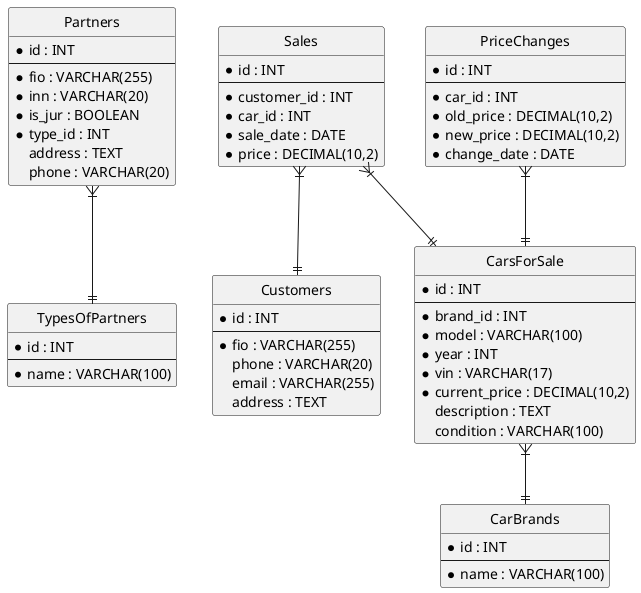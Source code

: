 @startuml
hide circle

entity "Partners" as partners {
  *id : INT
  --
  *fio : VARCHAR(255)
  *inn : VARCHAR(20)
  *is_jur : BOOLEAN
  *type_id : INT
  address : TEXT
  phone : VARCHAR(20)
}

entity "TypesOfPartners" as types {
  *id : INT
  --
  *name : VARCHAR(100)
}

entity "CarBrands" as brands {
  *id : INT
  --
  *name : VARCHAR(100)
}

entity "Customers" as customers {
  *id : INT
  --
  *fio : VARCHAR(255)
  phone : VARCHAR(20)
  email : VARCHAR(255)
  address : TEXT
}

entity "Sales" as sales {
  *id : INT
  --
  *customer_id : INT
  *car_id : INT
  *sale_date : DATE
  *price : DECIMAL(10,2)
}

entity "CarsForSale" as cars {
  *id : INT
  --
  *brand_id : INT
  *model : VARCHAR(100)
  *year : INT
  *vin : VARCHAR(17)
  *current_price : DECIMAL(10,2)
  description : TEXT
  condition : VARCHAR(100)
}

entity "PriceChanges" as prices {
  *id : INT
  --
  *car_id : INT
  *old_price : DECIMAL(10,2)
  *new_price : DECIMAL(10,2)
  *change_date : DATE
}

' Связи между таблицами
partners }|--|| types
sales }|--|| customers
sales }|--|| cars
cars }|--|| brands
prices }|--|| cars



@enduml